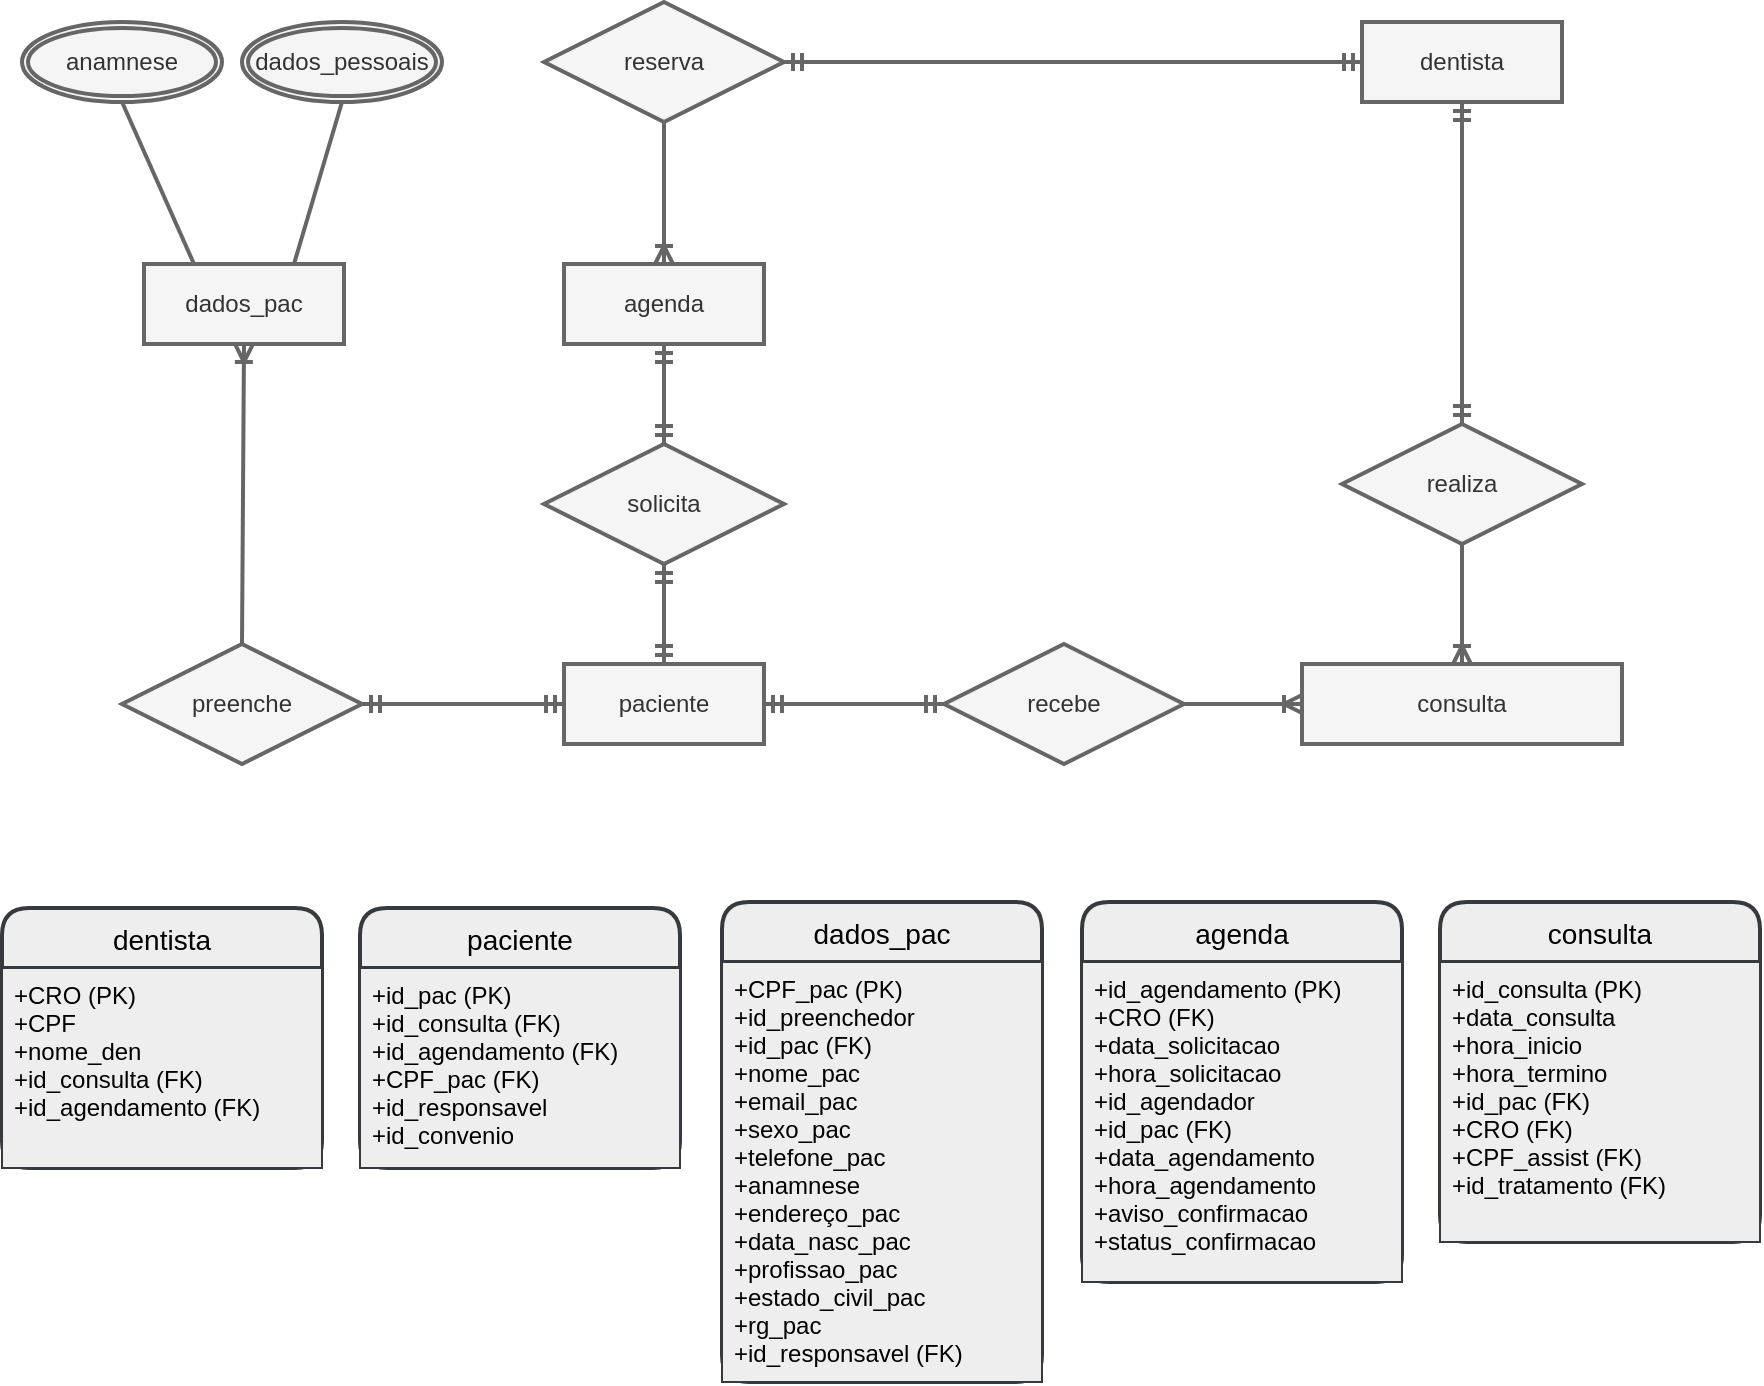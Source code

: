<mxfile>
    <diagram id="R2lEEEUBdFMjLlhIrx00" name="Page-1">
        <mxGraphModel dx="1315" dy="751" grid="1" gridSize="10" guides="1" tooltips="1" connect="1" arrows="1" fold="1" page="1" pageScale="1.5" pageWidth="827" pageHeight="1169" background="#ffffff" math="0" shadow="0" extFonts="Permanent Marker^https://fonts.googleapis.com/css?family=Permanent+Marker">
            <root>
                <mxCell id="0"/>
                <mxCell id="1" parent="0"/>
                <mxCell id="z1ZZ5Lmvl8c4wW6nIf8b-1" value="dentista" style="whiteSpace=wrap;html=1;align=center;fontColor=#333333;fillColor=#f5f5f5;strokeColor=#666666;strokeWidth=2;" parent="1" vertex="1">
                    <mxGeometry x="720" y="50" width="100" height="40" as="geometry"/>
                </mxCell>
                <mxCell id="z1ZZ5Lmvl8c4wW6nIf8b-2" value="paciente" style="whiteSpace=wrap;html=1;align=center;fontColor=#333333;fillColor=#f5f5f5;strokeColor=#666666;strokeWidth=2;" parent="1" vertex="1">
                    <mxGeometry x="321" y="371" width="100" height="40" as="geometry"/>
                </mxCell>
                <mxCell id="z1ZZ5Lmvl8c4wW6nIf8b-5" value="realiza" style="shape=rhombus;perimeter=rhombusPerimeter;whiteSpace=wrap;html=1;align=center;fontColor=#333333;fillColor=#f5f5f5;strokeColor=#666666;strokeWidth=2;" parent="1" vertex="1">
                    <mxGeometry x="710" y="251" width="120" height="60" as="geometry"/>
                </mxCell>
                <mxCell id="3" value="" style="fontSize=12;html=1;endArrow=ERoneToMany;entryX=0.5;entryY=0;entryDx=0;entryDy=0;exitX=0.5;exitY=1;exitDx=0;exitDy=0;fontColor=#000000;fillColor=#f5f5f5;strokeColor=#666666;strokeWidth=2;" parent="1" source="z1ZZ5Lmvl8c4wW6nIf8b-5" target="4" edge="1">
                    <mxGeometry width="100" height="100" relative="1" as="geometry">
                        <mxPoint x="645" y="261" as="sourcePoint"/>
                        <mxPoint x="720" y="371" as="targetPoint"/>
                    </mxGeometry>
                </mxCell>
                <mxCell id="4" value="consulta" style="whiteSpace=wrap;html=1;align=center;fontColor=#333333;fillColor=#f5f5f5;strokeColor=#666666;strokeWidth=2;" parent="1" vertex="1">
                    <mxGeometry x="690" y="371" width="160" height="40" as="geometry"/>
                </mxCell>
                <mxCell id="6" value="" style="fontSize=12;html=1;endArrow=ERmandOne;startArrow=ERmandOne;sketch=0;exitX=0.5;exitY=1;exitDx=0;exitDy=0;entryX=0.5;entryY=0;entryDx=0;entryDy=0;fontColor=#000000;fillColor=#f5f5f5;strokeColor=#666666;strokeWidth=2;" parent="1" source="z1ZZ5Lmvl8c4wW6nIf8b-1" target="z1ZZ5Lmvl8c4wW6nIf8b-5" edge="1">
                    <mxGeometry width="100" height="100" relative="1" as="geometry">
                        <mxPoint x="775" y="371" as="sourcePoint"/>
                        <mxPoint x="875" y="271" as="targetPoint"/>
                    </mxGeometry>
                </mxCell>
                <mxCell id="7" value="recebe" style="shape=rhombus;perimeter=rhombusPerimeter;whiteSpace=wrap;html=1;align=center;fontColor=#333333;fillColor=#f5f5f5;strokeColor=#666666;strokeWidth=2;" parent="1" vertex="1">
                    <mxGeometry x="511" y="361" width="120" height="60" as="geometry"/>
                </mxCell>
                <mxCell id="9" value="" style="edgeStyle=entityRelationEdgeStyle;fontSize=12;html=1;endArrow=ERmandOne;startArrow=ERmandOne;sketch=0;exitX=0;exitY=0.5;exitDx=0;exitDy=0;entryX=1;entryY=0.5;entryDx=0;entryDy=0;fontColor=#000000;fillColor=#f5f5f5;strokeColor=#666666;strokeWidth=2;" parent="1" source="7" target="z1ZZ5Lmvl8c4wW6nIf8b-2" edge="1">
                    <mxGeometry width="100" height="100" relative="1" as="geometry">
                        <mxPoint x="746" y="771" as="sourcePoint"/>
                        <mxPoint x="926" y="571" as="targetPoint"/>
                    </mxGeometry>
                </mxCell>
                <mxCell id="10" value="" style="edgeStyle=entityRelationEdgeStyle;fontSize=12;html=1;endArrow=ERoneToMany;sketch=0;entryX=0;entryY=0.5;entryDx=0;entryDy=0;exitX=1;exitY=0.5;exitDx=0;exitDy=0;fontColor=#000000;fillColor=#f5f5f5;strokeColor=#666666;strokeWidth=2;" parent="1" source="7" target="4" edge="1">
                    <mxGeometry width="100" height="100" relative="1" as="geometry">
                        <mxPoint x="655" y="631" as="sourcePoint"/>
                        <mxPoint x="755" y="531" as="targetPoint"/>
                    </mxGeometry>
                </mxCell>
                <mxCell id="11" value="dados_pac" style="whiteSpace=wrap;html=1;align=center;fontColor=#333333;fillColor=#f5f5f5;strokeColor=#666666;strokeWidth=2;" parent="1" vertex="1">
                    <mxGeometry x="111" y="171" width="100" height="40" as="geometry"/>
                </mxCell>
                <mxCell id="13" value="preenche" style="shape=rhombus;perimeter=rhombusPerimeter;whiteSpace=wrap;html=1;align=center;fontColor=#333333;fillColor=#f5f5f5;strokeColor=#666666;strokeWidth=2;" parent="1" vertex="1">
                    <mxGeometry x="100" y="361" width="120" height="60" as="geometry"/>
                </mxCell>
                <mxCell id="20" value="" style="fontSize=12;html=1;endArrow=ERoneToMany;sketch=0;entryX=0.5;entryY=1;entryDx=0;entryDy=0;fontColor=#000000;fillColor=#f5f5f5;strokeColor=#666666;strokeWidth=2;exitX=0.5;exitY=0;exitDx=0;exitDy=0;" parent="1" source="13" target="11" edge="1">
                    <mxGeometry width="100" height="100" relative="1" as="geometry">
                        <mxPoint x="161" y="351" as="sourcePoint"/>
                        <mxPoint x="-95" y="-20" as="targetPoint"/>
                    </mxGeometry>
                </mxCell>
                <mxCell id="21" value="" style="fontSize=12;html=1;endArrow=ERmandOne;startArrow=ERmandOne;sketch=0;entryX=0;entryY=0.5;entryDx=0;entryDy=0;exitX=1;exitY=0.5;exitDx=0;exitDy=0;edgeStyle=orthogonalEdgeStyle;fontColor=#000000;fillColor=#f5f5f5;strokeColor=#666666;strokeWidth=2;" parent="1" source="13" target="z1ZZ5Lmvl8c4wW6nIf8b-2" edge="1">
                    <mxGeometry width="100" height="100" relative="1" as="geometry">
                        <mxPoint x="340" y="271" as="sourcePoint"/>
                        <mxPoint x="1025" y="341" as="targetPoint"/>
                    </mxGeometry>
                </mxCell>
                <mxCell id="22" value="" style="fontSize=12;html=1;endArrow=ERmandOne;startArrow=ERmandOne;sketch=0;exitX=0;exitY=0.5;exitDx=0;exitDy=0;entryX=1;entryY=0.5;entryDx=0;entryDy=0;fontColor=#000000;fillColor=#f5f5f5;strokeColor=#666666;strokeWidth=2;" parent="1" source="z1ZZ5Lmvl8c4wW6nIf8b-1" target="35" edge="1">
                    <mxGeometry width="100" height="100" relative="1" as="geometry">
                        <mxPoint x="256" y="61" as="sourcePoint"/>
                        <mxPoint x="435" y="-29" as="targetPoint"/>
                    </mxGeometry>
                </mxCell>
                <mxCell id="35" value="reserva" style="shape=rhombus;perimeter=rhombusPerimeter;whiteSpace=wrap;html=1;align=center;fontColor=#333333;fillColor=#f5f5f5;strokeColor=#666666;strokeWidth=2;" parent="1" vertex="1">
                    <mxGeometry x="311" y="40" width="120" height="60" as="geometry"/>
                </mxCell>
                <mxCell id="37" value="agenda" style="whiteSpace=wrap;html=1;align=center;fontColor=#333333;fillColor=#f5f5f5;strokeColor=#666666;strokeWidth=2;" parent="1" vertex="1">
                    <mxGeometry x="321" y="171" width="100" height="40" as="geometry"/>
                </mxCell>
                <mxCell id="39" value="" style="fontSize=12;html=1;endArrow=ERmandOne;startArrow=ERmandOne;sketch=0;exitX=0.5;exitY=0;exitDx=0;exitDy=0;entryX=0.5;entryY=1;entryDx=0;entryDy=0;fontColor=#000000;fillColor=#f5f5f5;strokeColor=#666666;strokeWidth=2;" parent="1" source="z1ZZ5Lmvl8c4wW6nIf8b-2" target="64" edge="1">
                    <mxGeometry width="100" height="100" relative="1" as="geometry">
                        <mxPoint x="351" y="321" as="sourcePoint"/>
                        <mxPoint x="141" y="511" as="targetPoint"/>
                    </mxGeometry>
                </mxCell>
                <mxCell id="48" value="dentista" style="swimlane;childLayout=stackLayout;horizontal=1;startSize=30;horizontalStack=0;rounded=1;fontSize=14;fontStyle=0;strokeWidth=2;resizeParent=0;resizeLast=1;shadow=0;dashed=0;align=center;fillColor=#eeeeee;strokeColor=#36393d;fontColor=#000000;" parent="1" vertex="1">
                    <mxGeometry x="40" y="493" width="160" height="130" as="geometry">
                        <mxRectangle x="90" y="700" width="90" height="30" as="alternateBounds"/>
                    </mxGeometry>
                </mxCell>
                <mxCell id="49" value="+CRO (PK)&#10;+CPF&#10;+nome_den&#10;+id_consulta (FK)&#10;+id_agendamento (FK)" style="align=left;strokeColor=#36393d;fillColor=#eeeeee;spacingLeft=4;fontSize=12;verticalAlign=top;resizable=0;rotatable=0;part=1;fontColor=#000000;" parent="48" vertex="1">
                    <mxGeometry y="30" width="160" height="100" as="geometry"/>
                </mxCell>
                <mxCell id="52" value="" style="fontSize=12;html=1;endArrow=ERoneToMany;sketch=0;elbow=vertical;exitX=0.5;exitY=1;exitDx=0;exitDy=0;entryX=0.5;entryY=0;entryDx=0;entryDy=0;fontColor=#000000;fillColor=#f5f5f5;strokeColor=#666666;strokeWidth=2;" parent="1" source="35" target="37" edge="1">
                    <mxGeometry width="100" height="100" relative="1" as="geometry">
                        <mxPoint x="531" y="331" as="sourcePoint"/>
                        <mxPoint x="631" y="231" as="targetPoint"/>
                    </mxGeometry>
                </mxCell>
                <mxCell id="53" value="paciente" style="swimlane;childLayout=stackLayout;horizontal=1;startSize=30;horizontalStack=0;rounded=1;fontSize=14;fontStyle=0;strokeWidth=2;resizeParent=0;resizeLast=1;shadow=0;dashed=0;align=center;fillColor=#eeeeee;strokeColor=#36393d;fontColor=#000000;" parent="1" vertex="1">
                    <mxGeometry x="219" y="493" width="160" height="130" as="geometry"/>
                </mxCell>
                <mxCell id="54" value="+id_pac (PK)&#10;+id_consulta (FK)&#10;+id_agendamento (FK)&#10;+CPF_pac (FK)&#10;+id_responsavel&#10;+id_convenio" style="align=left;strokeColor=#36393d;fillColor=#eeeeee;spacingLeft=4;fontSize=12;verticalAlign=top;resizable=0;rotatable=0;part=1;fontColor=#000000;" parent="53" vertex="1">
                    <mxGeometry y="30" width="160" height="100" as="geometry"/>
                </mxCell>
                <mxCell id="55" value="dados_pac" style="swimlane;childLayout=stackLayout;horizontal=1;startSize=30;horizontalStack=0;rounded=1;fontSize=14;fontStyle=0;strokeWidth=2;resizeParent=0;resizeLast=1;shadow=0;dashed=0;align=center;fillColor=#eeeeee;strokeColor=#36393d;fontColor=#000000;" parent="1" vertex="1">
                    <mxGeometry x="400" y="490" width="160" height="240" as="geometry"/>
                </mxCell>
                <mxCell id="56" value="+CPF_pac (PK)&#10;+id_preenchedor&#10;+id_pac (FK)&#10;+nome_pac&#10;+email_pac&#10;+sexo_pac&#10;+telefone_pac&#10;+anamnese&#10;+endereço_pac&#10;+data_nasc_pac&#10;+profissao_pac&#10;+estado_civil_pac&#10;+rg_pac&#10;+id_responsavel (FK)" style="align=left;strokeColor=#36393d;fillColor=#eeeeee;spacingLeft=4;fontSize=12;verticalAlign=top;resizable=0;rotatable=0;part=1;fontColor=#000000;" parent="55" vertex="1">
                    <mxGeometry y="30" width="160" height="210" as="geometry"/>
                </mxCell>
                <mxCell id="64" value="solicita" style="shape=rhombus;perimeter=rhombusPerimeter;whiteSpace=wrap;html=1;align=center;fontColor=#333333;fillColor=#f5f5f5;strokeColor=#666666;strokeWidth=2;" parent="1" vertex="1">
                    <mxGeometry x="311" y="261" width="120" height="60" as="geometry"/>
                </mxCell>
                <mxCell id="65" value="" style="fontSize=12;html=1;endArrow=ERmandOne;startArrow=ERmandOne;sketch=0;exitX=0.5;exitY=1;exitDx=0;exitDy=0;entryX=0.5;entryY=0;entryDx=0;entryDy=0;fontColor=#000000;fillColor=#f5f5f5;strokeColor=#666666;strokeWidth=2;" parent="1" source="37" target="64" edge="1">
                    <mxGeometry width="100" height="100" relative="1" as="geometry">
                        <mxPoint x="501" y="341" as="sourcePoint"/>
                        <mxPoint x="441" y="341" as="targetPoint"/>
                    </mxGeometry>
                </mxCell>
                <mxCell id="74" value="anamnese" style="ellipse;shape=doubleEllipse;margin=3;whiteSpace=wrap;html=1;align=center;fontColor=#333333;fillColor=#f5f5f5;strokeColor=#666666;strokeWidth=2;" parent="1" vertex="1">
                    <mxGeometry x="50" y="50" width="100" height="40" as="geometry"/>
                </mxCell>
                <mxCell id="75" value="" style="endArrow=none;html=1;rounded=0;exitX=0.25;exitY=0;exitDx=0;exitDy=0;entryX=0.5;entryY=1;entryDx=0;entryDy=0;fontColor=#000000;fillColor=#f5f5f5;strokeColor=#666666;strokeWidth=2;" parent="1" source="11" target="74" edge="1">
                    <mxGeometry relative="1" as="geometry">
                        <mxPoint x="-200" y="150" as="sourcePoint"/>
                        <mxPoint x="-40" y="150" as="targetPoint"/>
                    </mxGeometry>
                </mxCell>
                <mxCell id="77" value="dados_pessoais" style="ellipse;shape=doubleEllipse;margin=3;whiteSpace=wrap;html=1;align=center;fontColor=#333333;fillColor=#f5f5f5;strokeColor=#666666;strokeWidth=2;" parent="1" vertex="1">
                    <mxGeometry x="160" y="50" width="100" height="40" as="geometry"/>
                </mxCell>
                <mxCell id="78" value="" style="endArrow=none;html=1;rounded=0;exitX=0.75;exitY=0;exitDx=0;exitDy=0;entryX=0.5;entryY=1;entryDx=0;entryDy=0;fontColor=#000000;fillColor=#f5f5f5;strokeColor=#666666;strokeWidth=2;" parent="1" source="11" target="77" edge="1">
                    <mxGeometry relative="1" as="geometry">
                        <mxPoint x="-95" y="70" as="sourcePoint"/>
                        <mxPoint x="-130" y="150" as="targetPoint"/>
                    </mxGeometry>
                </mxCell>
                <mxCell id="81" value="agenda" style="swimlane;childLayout=stackLayout;horizontal=1;startSize=30;horizontalStack=0;rounded=1;fontSize=14;fontStyle=0;strokeWidth=2;resizeParent=0;resizeLast=1;shadow=0;dashed=0;align=center;fillColor=#eeeeee;strokeColor=#36393d;fontColor=#000000;" parent="1" vertex="1">
                    <mxGeometry x="580" y="490" width="160" height="190" as="geometry"/>
                </mxCell>
                <mxCell id="82" value="+id_agendamento (PK)&#10;+CRO (FK)&#10;+data_solicitacao&#10;+hora_solicitacao&#10;+id_agendador&#10;+id_pac (FK)&#10;+data_agendamento&#10;+hora_agendamento&#10;+aviso_confirmacao&#10;+status_confirmacao" style="align=left;strokeColor=#36393d;fillColor=#eeeeee;spacingLeft=4;fontSize=12;verticalAlign=top;resizable=0;rotatable=0;part=1;fontColor=#000000;" parent="81" vertex="1">
                    <mxGeometry y="30" width="160" height="160" as="geometry"/>
                </mxCell>
                <mxCell id="85" value="consulta" style="swimlane;childLayout=stackLayout;horizontal=1;startSize=30;horizontalStack=0;rounded=1;fontSize=14;fontStyle=0;strokeWidth=2;resizeParent=0;resizeLast=1;shadow=0;dashed=0;align=center;fillColor=#eeeeee;strokeColor=#36393d;fontColor=#000000;" parent="1" vertex="1">
                    <mxGeometry x="759" y="490" width="160" height="170" as="geometry"/>
                </mxCell>
                <mxCell id="86" value="+id_consulta (PK)&#10;+data_consulta&#10;+hora_inicio&#10;+hora_termino&#10;+id_pac (FK)&#10;+CRO (FK)&#10;+CPF_assist (FK)&#10;+id_tratamento (FK)" style="align=left;strokeColor=#36393d;fillColor=#eeeeee;spacingLeft=4;fontSize=12;verticalAlign=top;resizable=0;rotatable=0;part=1;fontColor=#000000;" parent="85" vertex="1">
                    <mxGeometry y="30" width="160" height="140" as="geometry"/>
                </mxCell>
            </root>
        </mxGraphModel>
    </diagram>
</mxfile>